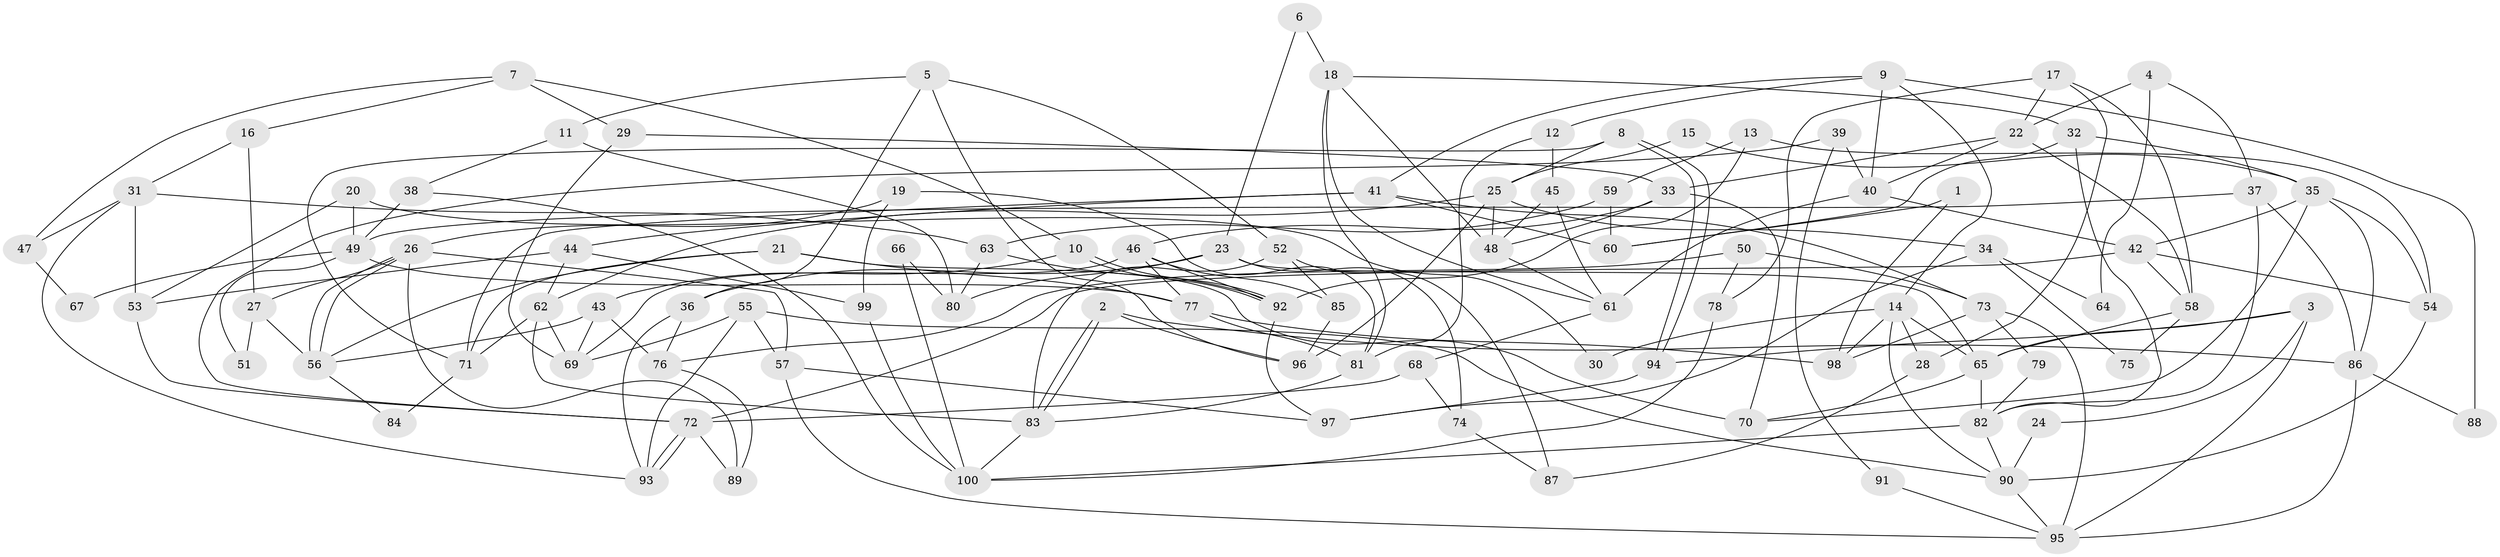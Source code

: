 // Generated by graph-tools (version 1.1) at 2025/11/02/21/25 10:11:14]
// undirected, 100 vertices, 200 edges
graph export_dot {
graph [start="1"]
  node [color=gray90,style=filled];
  1;
  2;
  3;
  4;
  5;
  6;
  7;
  8;
  9;
  10;
  11;
  12;
  13;
  14;
  15;
  16;
  17;
  18;
  19;
  20;
  21;
  22;
  23;
  24;
  25;
  26;
  27;
  28;
  29;
  30;
  31;
  32;
  33;
  34;
  35;
  36;
  37;
  38;
  39;
  40;
  41;
  42;
  43;
  44;
  45;
  46;
  47;
  48;
  49;
  50;
  51;
  52;
  53;
  54;
  55;
  56;
  57;
  58;
  59;
  60;
  61;
  62;
  63;
  64;
  65;
  66;
  67;
  68;
  69;
  70;
  71;
  72;
  73;
  74;
  75;
  76;
  77;
  78;
  79;
  80;
  81;
  82;
  83;
  84;
  85;
  86;
  87;
  88;
  89;
  90;
  91;
  92;
  93;
  94;
  95;
  96;
  97;
  98;
  99;
  100;
  1 -- 60;
  1 -- 98;
  2 -- 86;
  2 -- 83;
  2 -- 83;
  2 -- 96;
  3 -- 65;
  3 -- 94;
  3 -- 24;
  3 -- 95;
  4 -- 22;
  4 -- 37;
  4 -- 64;
  5 -- 11;
  5 -- 96;
  5 -- 36;
  5 -- 52;
  6 -- 18;
  6 -- 23;
  7 -- 29;
  7 -- 10;
  7 -- 16;
  7 -- 47;
  8 -- 94;
  8 -- 94;
  8 -- 25;
  8 -- 71;
  9 -- 41;
  9 -- 14;
  9 -- 12;
  9 -- 40;
  9 -- 88;
  10 -- 43;
  10 -- 92;
  10 -- 92;
  11 -- 38;
  11 -- 80;
  12 -- 81;
  12 -- 45;
  13 -- 92;
  13 -- 54;
  13 -- 59;
  14 -- 65;
  14 -- 90;
  14 -- 28;
  14 -- 30;
  14 -- 98;
  15 -- 35;
  15 -- 25;
  16 -- 31;
  16 -- 27;
  17 -- 28;
  17 -- 58;
  17 -- 22;
  17 -- 78;
  18 -- 81;
  18 -- 48;
  18 -- 32;
  18 -- 61;
  19 -- 81;
  19 -- 26;
  19 -- 99;
  20 -- 49;
  20 -- 53;
  20 -- 30;
  21 -- 56;
  21 -- 70;
  21 -- 71;
  21 -- 77;
  22 -- 40;
  22 -- 33;
  22 -- 58;
  23 -- 65;
  23 -- 36;
  23 -- 74;
  23 -- 80;
  24 -- 90;
  25 -- 48;
  25 -- 62;
  25 -- 34;
  25 -- 96;
  26 -- 56;
  26 -- 56;
  26 -- 57;
  26 -- 27;
  26 -- 89;
  27 -- 51;
  27 -- 56;
  28 -- 87;
  29 -- 33;
  29 -- 69;
  31 -- 53;
  31 -- 93;
  31 -- 47;
  31 -- 63;
  32 -- 35;
  32 -- 60;
  32 -- 82;
  33 -- 46;
  33 -- 48;
  33 -- 70;
  34 -- 97;
  34 -- 64;
  34 -- 75;
  35 -- 42;
  35 -- 54;
  35 -- 70;
  35 -- 86;
  36 -- 76;
  36 -- 93;
  37 -- 82;
  37 -- 86;
  37 -- 49;
  38 -- 49;
  38 -- 100;
  39 -- 72;
  39 -- 40;
  39 -- 91;
  40 -- 61;
  40 -- 42;
  41 -- 71;
  41 -- 60;
  41 -- 44;
  41 -- 73;
  42 -- 58;
  42 -- 54;
  42 -- 72;
  43 -- 69;
  43 -- 56;
  43 -- 76;
  44 -- 99;
  44 -- 53;
  44 -- 62;
  45 -- 61;
  45 -- 48;
  46 -- 85;
  46 -- 69;
  46 -- 77;
  46 -- 92;
  47 -- 67;
  48 -- 61;
  49 -- 77;
  49 -- 51;
  49 -- 67;
  50 -- 73;
  50 -- 76;
  50 -- 78;
  52 -- 83;
  52 -- 85;
  52 -- 87;
  53 -- 72;
  54 -- 90;
  55 -- 90;
  55 -- 93;
  55 -- 57;
  55 -- 69;
  56 -- 84;
  57 -- 95;
  57 -- 97;
  58 -- 65;
  58 -- 75;
  59 -- 63;
  59 -- 60;
  61 -- 68;
  62 -- 71;
  62 -- 69;
  62 -- 83;
  63 -- 92;
  63 -- 80;
  65 -- 70;
  65 -- 82;
  66 -- 80;
  66 -- 100;
  68 -- 72;
  68 -- 74;
  71 -- 84;
  72 -- 93;
  72 -- 93;
  72 -- 89;
  73 -- 98;
  73 -- 79;
  73 -- 95;
  74 -- 87;
  76 -- 89;
  77 -- 81;
  77 -- 98;
  78 -- 100;
  79 -- 82;
  81 -- 83;
  82 -- 100;
  82 -- 90;
  83 -- 100;
  85 -- 96;
  86 -- 95;
  86 -- 88;
  90 -- 95;
  91 -- 95;
  92 -- 97;
  94 -- 97;
  99 -- 100;
}
